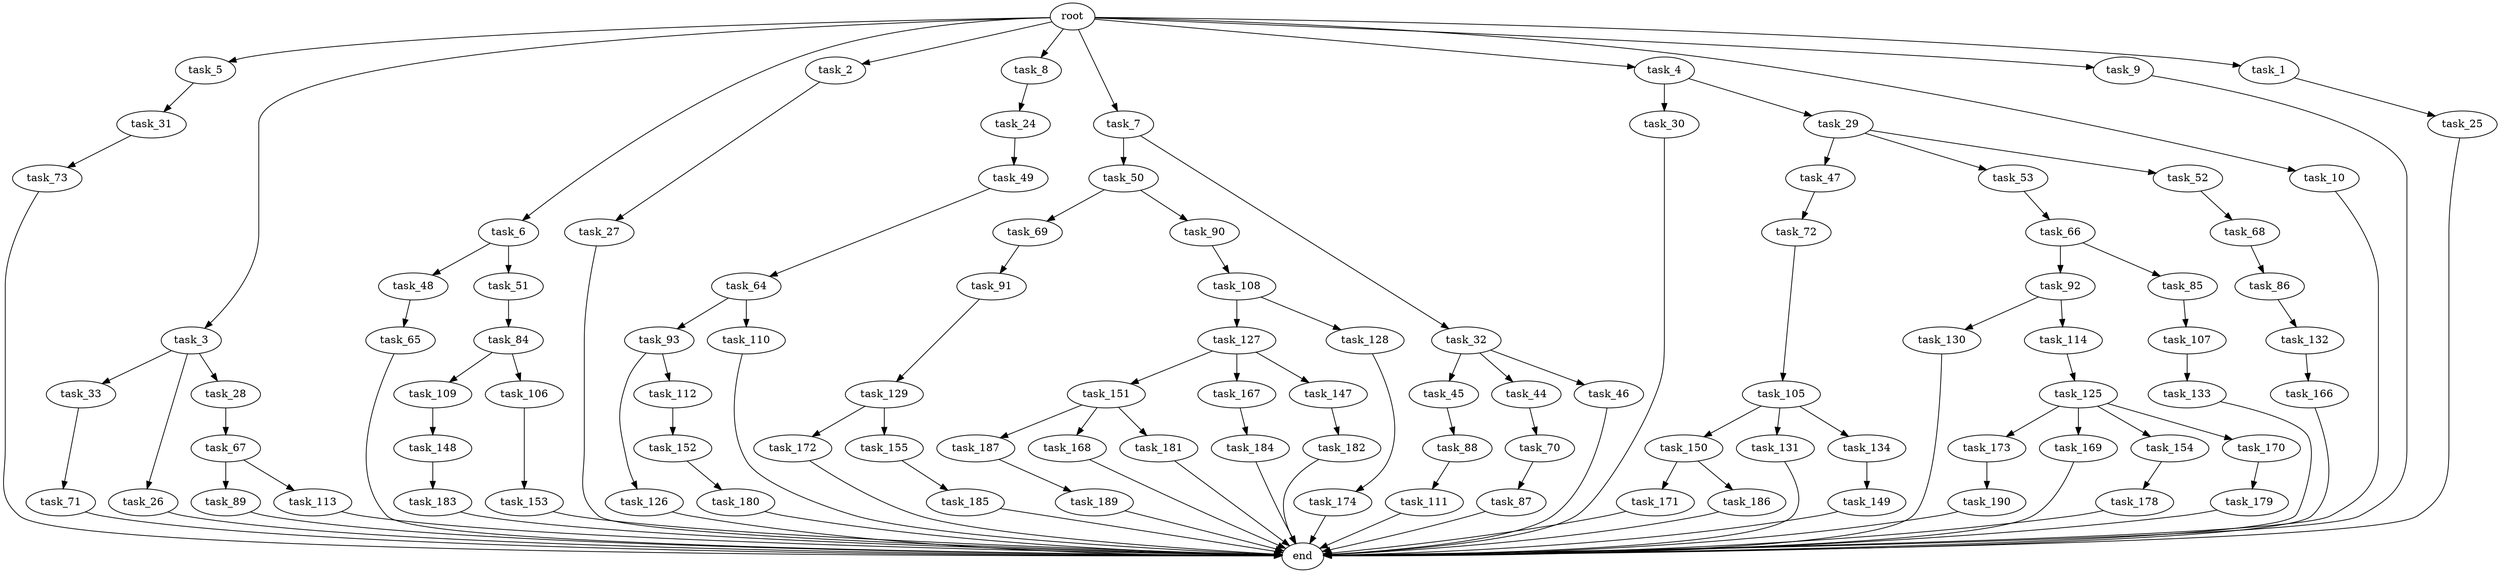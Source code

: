 digraph G {
  task_173 [size="42090679500.800003"];
  task_73 [size="30923764531.200001"];
  task_65 [size="30923764531.200001"];
  task_92 [size="42090679500.800003"];
  task_45 [size="85899345920.000000"];
  task_151 [size="42090679500.800003"];
  task_89 [size="42090679500.800003"];
  task_5 [size="102.400000"];
  task_153 [size="3435973836.800000"];
  task_47 [size="30923764531.200001"];
  task_3 [size="102.400000"];
  task_6 [size="102.400000"];
  task_171 [size="85899345920.000000"];
  task_113 [size="42090679500.800003"];
  task_30 [size="30923764531.200001"];
  task_2 [size="102.400000"];
  task_8 [size="102.400000"];
  task_150 [size="85899345920.000000"];
  task_44 [size="85899345920.000000"];
  task_166 [size="21474836480.000000"];
  task_69 [size="30923764531.200001"];
  task_53 [size="30923764531.200001"];
  task_84 [size="54975581388.800003"];
  task_49 [size="42090679500.800003"];
  task_184 [size="42090679500.800003"];
  task_187 [size="69578470195.199997"];
  task_93 [size="13743895347.200001"];
  task_86 [size="13743895347.200001"];
  task_168 [size="69578470195.199997"];
  task_7 [size="102.400000"];
  task_33 [size="21474836480.000000"];
  task_167 [size="42090679500.800003"];
  task_189 [size="21474836480.000000"];
  task_169 [size="42090679500.800003"];
  task_71 [size="7730941132.800000"];
  task_183 [size="54975581388.800003"];
  task_105 [size="7730941132.800000"];
  task_48 [size="21474836480.000000"];
  task_4 [size="102.400000"];
  task_185 [size="69578470195.199997"];
  task_181 [size="69578470195.199997"];
  task_174 [size="7730941132.800000"];
  task_172 [size="42090679500.800003"];
  task_109 [size="69578470195.199997"];
  task_149 [size="54975581388.800003"];
  task_50 [size="69578470195.199997"];
  task_133 [size="69578470195.199997"];
  task_10 [size="102.400000"];
  task_131 [size="85899345920.000000"];
  task_147 [size="42090679500.800003"];
  task_130 [size="13743895347.200001"];
  task_110 [size="13743895347.200001"];
  task_24 [size="13743895347.200001"];
  task_9 [size="102.400000"];
  task_46 [size="85899345920.000000"];
  task_85 [size="42090679500.800003"];
  task_186 [size="85899345920.000000"];
  task_107 [size="30923764531.200001"];
  task_25 [size="85899345920.000000"];
  task_126 [size="69578470195.199997"];
  task_27 [size="13743895347.200001"];
  task_179 [size="54975581388.800003"];
  end [size="0.000000"];
  task_51 [size="21474836480.000000"];
  task_66 [size="21474836480.000000"];
  root [size="0.000000"];
  task_106 [size="69578470195.199997"];
  task_32 [size="69578470195.199997"];
  task_152 [size="69578470195.199997"];
  task_134 [size="85899345920.000000"];
  task_72 [size="30923764531.200001"];
  task_180 [size="7730941132.800000"];
  task_129 [size="7730941132.800000"];
  task_88 [size="3435973836.800000"];
  task_26 [size="21474836480.000000"];
  task_154 [size="42090679500.800003"];
  task_190 [size="54975581388.800003"];
  task_87 [size="13743895347.200001"];
  task_29 [size="30923764531.200001"];
  task_31 [size="7730941132.800000"];
  task_112 [size="69578470195.199997"];
  task_127 [size="21474836480.000000"];
  task_52 [size="30923764531.200001"];
  task_91 [size="21474836480.000000"];
  task_111 [size="7730941132.800000"];
  task_28 [size="21474836480.000000"];
  task_67 [size="85899345920.000000"];
  task_132 [size="85899345920.000000"];
  task_178 [size="69578470195.199997"];
  task_125 [size="13743895347.200001"];
  task_155 [size="42090679500.800003"];
  task_114 [size="13743895347.200001"];
  task_90 [size="30923764531.200001"];
  task_128 [size="21474836480.000000"];
  task_148 [size="54975581388.800003"];
  task_1 [size="102.400000"];
  task_108 [size="54975581388.800003"];
  task_68 [size="7730941132.800000"];
  task_182 [size="85899345920.000000"];
  task_70 [size="42090679500.800003"];
  task_64 [size="7730941132.800000"];
  task_170 [size="42090679500.800003"];

  task_173 -> task_190 [size="536870912.000000"];
  task_73 -> end [size="1.000000"];
  task_65 -> end [size="1.000000"];
  task_92 -> task_130 [size="134217728.000000"];
  task_92 -> task_114 [size="134217728.000000"];
  task_45 -> task_88 [size="33554432.000000"];
  task_151 -> task_181 [size="679477248.000000"];
  task_151 -> task_187 [size="679477248.000000"];
  task_151 -> task_168 [size="679477248.000000"];
  task_89 -> end [size="1.000000"];
  task_5 -> task_31 [size="75497472.000000"];
  task_153 -> end [size="1.000000"];
  task_47 -> task_72 [size="301989888.000000"];
  task_3 -> task_26 [size="209715200.000000"];
  task_3 -> task_33 [size="209715200.000000"];
  task_3 -> task_28 [size="209715200.000000"];
  task_6 -> task_51 [size="209715200.000000"];
  task_6 -> task_48 [size="209715200.000000"];
  task_171 -> end [size="1.000000"];
  task_113 -> end [size="1.000000"];
  task_30 -> end [size="1.000000"];
  task_2 -> task_27 [size="134217728.000000"];
  task_8 -> task_24 [size="134217728.000000"];
  task_150 -> task_186 [size="838860800.000000"];
  task_150 -> task_171 [size="838860800.000000"];
  task_44 -> task_70 [size="411041792.000000"];
  task_166 -> end [size="1.000000"];
  task_69 -> task_91 [size="209715200.000000"];
  task_53 -> task_66 [size="209715200.000000"];
  task_84 -> task_106 [size="679477248.000000"];
  task_84 -> task_109 [size="679477248.000000"];
  task_49 -> task_64 [size="75497472.000000"];
  task_184 -> end [size="1.000000"];
  task_187 -> task_189 [size="209715200.000000"];
  task_93 -> task_126 [size="679477248.000000"];
  task_93 -> task_112 [size="679477248.000000"];
  task_86 -> task_132 [size="838860800.000000"];
  task_168 -> end [size="1.000000"];
  task_7 -> task_50 [size="679477248.000000"];
  task_7 -> task_32 [size="679477248.000000"];
  task_33 -> task_71 [size="75497472.000000"];
  task_167 -> task_184 [size="411041792.000000"];
  task_189 -> end [size="1.000000"];
  task_169 -> end [size="1.000000"];
  task_71 -> end [size="1.000000"];
  task_183 -> end [size="1.000000"];
  task_105 -> task_131 [size="838860800.000000"];
  task_105 -> task_150 [size="838860800.000000"];
  task_105 -> task_134 [size="838860800.000000"];
  task_48 -> task_65 [size="301989888.000000"];
  task_4 -> task_30 [size="301989888.000000"];
  task_4 -> task_29 [size="301989888.000000"];
  task_185 -> end [size="1.000000"];
  task_181 -> end [size="1.000000"];
  task_174 -> end [size="1.000000"];
  task_172 -> end [size="1.000000"];
  task_109 -> task_148 [size="536870912.000000"];
  task_149 -> end [size="1.000000"];
  task_50 -> task_90 [size="301989888.000000"];
  task_50 -> task_69 [size="301989888.000000"];
  task_133 -> end [size="1.000000"];
  task_10 -> end [size="1.000000"];
  task_131 -> end [size="1.000000"];
  task_147 -> task_182 [size="838860800.000000"];
  task_130 -> end [size="1.000000"];
  task_110 -> end [size="1.000000"];
  task_24 -> task_49 [size="411041792.000000"];
  task_9 -> end [size="1.000000"];
  task_46 -> end [size="1.000000"];
  task_85 -> task_107 [size="301989888.000000"];
  task_186 -> end [size="1.000000"];
  task_107 -> task_133 [size="679477248.000000"];
  task_25 -> end [size="1.000000"];
  task_126 -> end [size="1.000000"];
  task_27 -> end [size="1.000000"];
  task_179 -> end [size="1.000000"];
  task_51 -> task_84 [size="536870912.000000"];
  task_66 -> task_92 [size="411041792.000000"];
  task_66 -> task_85 [size="411041792.000000"];
  root -> task_8 [size="1.000000"];
  root -> task_9 [size="1.000000"];
  root -> task_3 [size="1.000000"];
  root -> task_7 [size="1.000000"];
  root -> task_6 [size="1.000000"];
  root -> task_1 [size="1.000000"];
  root -> task_10 [size="1.000000"];
  root -> task_5 [size="1.000000"];
  root -> task_2 [size="1.000000"];
  root -> task_4 [size="1.000000"];
  task_106 -> task_153 [size="33554432.000000"];
  task_32 -> task_44 [size="838860800.000000"];
  task_32 -> task_46 [size="838860800.000000"];
  task_32 -> task_45 [size="838860800.000000"];
  task_152 -> task_180 [size="75497472.000000"];
  task_134 -> task_149 [size="536870912.000000"];
  task_72 -> task_105 [size="75497472.000000"];
  task_180 -> end [size="1.000000"];
  task_129 -> task_155 [size="411041792.000000"];
  task_129 -> task_172 [size="411041792.000000"];
  task_88 -> task_111 [size="75497472.000000"];
  task_26 -> end [size="1.000000"];
  task_154 -> task_178 [size="679477248.000000"];
  task_190 -> end [size="1.000000"];
  task_87 -> end [size="1.000000"];
  task_29 -> task_47 [size="301989888.000000"];
  task_29 -> task_53 [size="301989888.000000"];
  task_29 -> task_52 [size="301989888.000000"];
  task_31 -> task_73 [size="301989888.000000"];
  task_112 -> task_152 [size="679477248.000000"];
  task_127 -> task_151 [size="411041792.000000"];
  task_127 -> task_147 [size="411041792.000000"];
  task_127 -> task_167 [size="411041792.000000"];
  task_52 -> task_68 [size="75497472.000000"];
  task_91 -> task_129 [size="75497472.000000"];
  task_111 -> end [size="1.000000"];
  task_28 -> task_67 [size="838860800.000000"];
  task_67 -> task_113 [size="411041792.000000"];
  task_67 -> task_89 [size="411041792.000000"];
  task_132 -> task_166 [size="209715200.000000"];
  task_178 -> end [size="1.000000"];
  task_125 -> task_169 [size="411041792.000000"];
  task_125 -> task_173 [size="411041792.000000"];
  task_125 -> task_154 [size="411041792.000000"];
  task_125 -> task_170 [size="411041792.000000"];
  task_155 -> task_185 [size="679477248.000000"];
  task_114 -> task_125 [size="134217728.000000"];
  task_90 -> task_108 [size="536870912.000000"];
  task_128 -> task_174 [size="75497472.000000"];
  task_148 -> task_183 [size="536870912.000000"];
  task_1 -> task_25 [size="838860800.000000"];
  task_108 -> task_127 [size="209715200.000000"];
  task_108 -> task_128 [size="209715200.000000"];
  task_68 -> task_86 [size="134217728.000000"];
  task_182 -> end [size="1.000000"];
  task_70 -> task_87 [size="134217728.000000"];
  task_64 -> task_93 [size="134217728.000000"];
  task_64 -> task_110 [size="134217728.000000"];
  task_170 -> task_179 [size="536870912.000000"];
}
